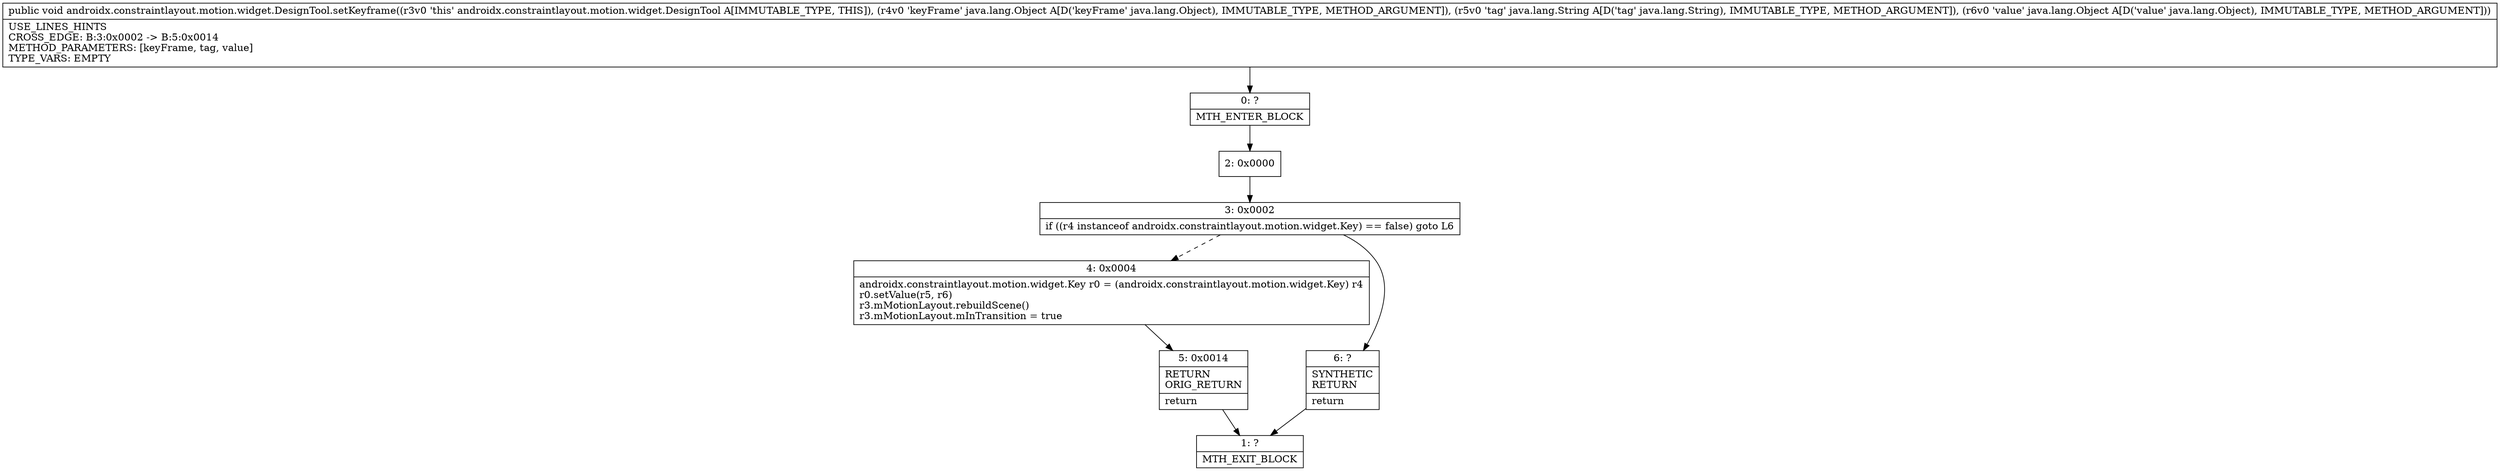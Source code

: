 digraph "CFG forandroidx.constraintlayout.motion.widget.DesignTool.setKeyframe(Ljava\/lang\/Object;Ljava\/lang\/String;Ljava\/lang\/Object;)V" {
Node_0 [shape=record,label="{0\:\ ?|MTH_ENTER_BLOCK\l}"];
Node_2 [shape=record,label="{2\:\ 0x0000}"];
Node_3 [shape=record,label="{3\:\ 0x0002|if ((r4 instanceof androidx.constraintlayout.motion.widget.Key) == false) goto L6\l}"];
Node_4 [shape=record,label="{4\:\ 0x0004|androidx.constraintlayout.motion.widget.Key r0 = (androidx.constraintlayout.motion.widget.Key) r4\lr0.setValue(r5, r6)\lr3.mMotionLayout.rebuildScene()\lr3.mMotionLayout.mInTransition = true\l}"];
Node_5 [shape=record,label="{5\:\ 0x0014|RETURN\lORIG_RETURN\l|return\l}"];
Node_1 [shape=record,label="{1\:\ ?|MTH_EXIT_BLOCK\l}"];
Node_6 [shape=record,label="{6\:\ ?|SYNTHETIC\lRETURN\l|return\l}"];
MethodNode[shape=record,label="{public void androidx.constraintlayout.motion.widget.DesignTool.setKeyframe((r3v0 'this' androidx.constraintlayout.motion.widget.DesignTool A[IMMUTABLE_TYPE, THIS]), (r4v0 'keyFrame' java.lang.Object A[D('keyFrame' java.lang.Object), IMMUTABLE_TYPE, METHOD_ARGUMENT]), (r5v0 'tag' java.lang.String A[D('tag' java.lang.String), IMMUTABLE_TYPE, METHOD_ARGUMENT]), (r6v0 'value' java.lang.Object A[D('value' java.lang.Object), IMMUTABLE_TYPE, METHOD_ARGUMENT]))  | USE_LINES_HINTS\lCROSS_EDGE: B:3:0x0002 \-\> B:5:0x0014\lMETHOD_PARAMETERS: [keyFrame, tag, value]\lTYPE_VARS: EMPTY\l}"];
MethodNode -> Node_0;Node_0 -> Node_2;
Node_2 -> Node_3;
Node_3 -> Node_4[style=dashed];
Node_3 -> Node_6;
Node_4 -> Node_5;
Node_5 -> Node_1;
Node_6 -> Node_1;
}

